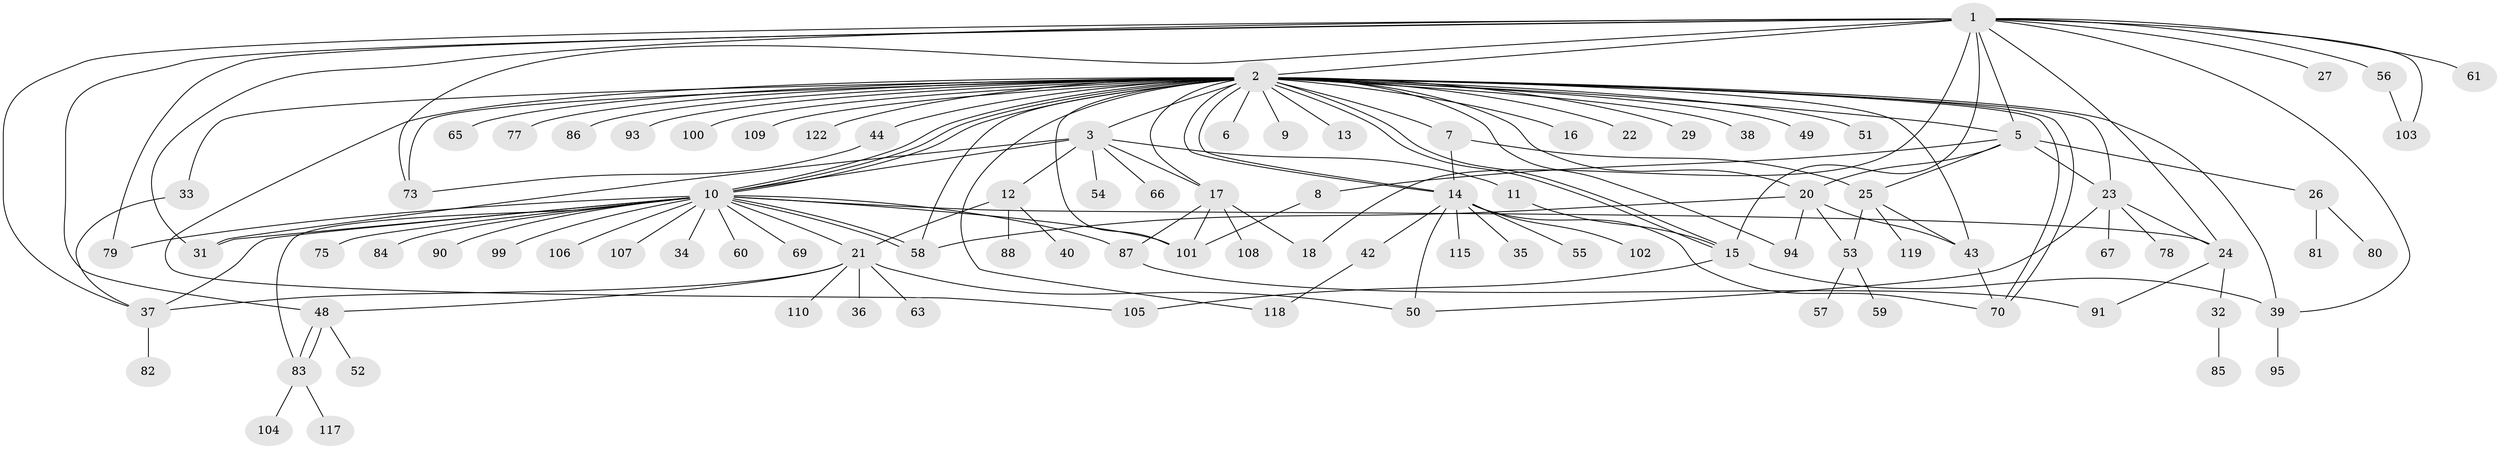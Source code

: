 // Generated by graph-tools (version 1.1) at 2025/52/02/27/25 19:52:00]
// undirected, 95 vertices, 144 edges
graph export_dot {
graph [start="1"]
  node [color=gray90,style=filled];
  1 [super="+19"];
  2 [super="+4"];
  3 [super="+98"];
  5 [super="+76"];
  6;
  7;
  8;
  9;
  10 [super="+45"];
  11;
  12;
  13;
  14 [super="+41"];
  15 [super="+113"];
  16;
  17 [super="+28"];
  18 [super="+62"];
  20 [super="+96"];
  21 [super="+46"];
  22;
  23 [super="+47"];
  24 [super="+74"];
  25 [super="+72"];
  26 [super="+30"];
  27;
  29;
  31;
  32 [super="+120"];
  33;
  34;
  35;
  36;
  37;
  38;
  39 [super="+68"];
  40;
  42;
  43 [super="+111"];
  44;
  48 [super="+64"];
  49;
  50;
  51 [super="+71"];
  52;
  53;
  54;
  55;
  56 [super="+89"];
  57;
  58;
  59;
  60;
  61;
  63;
  65 [super="+121"];
  66;
  67;
  69;
  70;
  73;
  75;
  77;
  78;
  79 [super="+92"];
  80;
  81;
  82;
  83 [super="+112"];
  84;
  85;
  86 [super="+114"];
  87;
  88;
  90;
  91;
  93 [super="+97"];
  94;
  95;
  99 [super="+116"];
  100;
  101;
  102;
  103;
  104;
  105;
  106;
  107;
  108;
  109;
  110;
  115;
  117;
  118;
  119;
  122;
  1 -- 2;
  1 -- 5;
  1 -- 31;
  1 -- 37;
  1 -- 39;
  1 -- 48;
  1 -- 61;
  1 -- 73;
  1 -- 79;
  1 -- 103;
  1 -- 18;
  1 -- 24;
  1 -- 56;
  1 -- 27;
  1 -- 15;
  2 -- 3;
  2 -- 6;
  2 -- 7;
  2 -- 9;
  2 -- 10;
  2 -- 10;
  2 -- 10;
  2 -- 13;
  2 -- 14;
  2 -- 14;
  2 -- 15;
  2 -- 15;
  2 -- 16;
  2 -- 17;
  2 -- 20;
  2 -- 22;
  2 -- 23 [weight=2];
  2 -- 29;
  2 -- 33;
  2 -- 38;
  2 -- 39;
  2 -- 43 [weight=2];
  2 -- 44;
  2 -- 49;
  2 -- 58;
  2 -- 65;
  2 -- 70;
  2 -- 70;
  2 -- 73;
  2 -- 77;
  2 -- 86;
  2 -- 93;
  2 -- 94;
  2 -- 101;
  2 -- 105;
  2 -- 109;
  2 -- 118;
  2 -- 122;
  2 -- 51;
  2 -- 100;
  2 -- 5;
  3 -- 10;
  3 -- 11;
  3 -- 12;
  3 -- 17;
  3 -- 31;
  3 -- 54;
  3 -- 66;
  5 -- 8;
  5 -- 23;
  5 -- 26;
  5 -- 20;
  5 -- 25;
  7 -- 25;
  7 -- 14;
  8 -- 101;
  10 -- 24;
  10 -- 34;
  10 -- 58;
  10 -- 58;
  10 -- 75;
  10 -- 79 [weight=2];
  10 -- 83;
  10 -- 84;
  10 -- 87;
  10 -- 99;
  10 -- 101;
  10 -- 107;
  10 -- 37;
  10 -- 69;
  10 -- 106;
  10 -- 21;
  10 -- 90;
  10 -- 60;
  10 -- 31;
  11 -- 15;
  12 -- 21;
  12 -- 40;
  12 -- 88;
  14 -- 35;
  14 -- 102;
  14 -- 70;
  14 -- 42;
  14 -- 50;
  14 -- 115;
  14 -- 55;
  15 -- 105;
  15 -- 39;
  17 -- 18;
  17 -- 87;
  17 -- 101;
  17 -- 108;
  20 -- 53;
  20 -- 58;
  20 -- 94;
  20 -- 43;
  21 -- 36;
  21 -- 37;
  21 -- 50;
  21 -- 63;
  21 -- 110;
  21 -- 48;
  23 -- 24;
  23 -- 50;
  23 -- 67;
  23 -- 78;
  24 -- 32;
  24 -- 91;
  25 -- 119;
  25 -- 43;
  25 -- 53;
  26 -- 80;
  26 -- 81;
  32 -- 85;
  33 -- 37;
  37 -- 82;
  39 -- 95;
  42 -- 118;
  43 -- 70;
  44 -- 73;
  48 -- 52;
  48 -- 83;
  48 -- 83;
  53 -- 57;
  53 -- 59;
  56 -- 103;
  83 -- 104;
  83 -- 117;
  87 -- 91;
}
